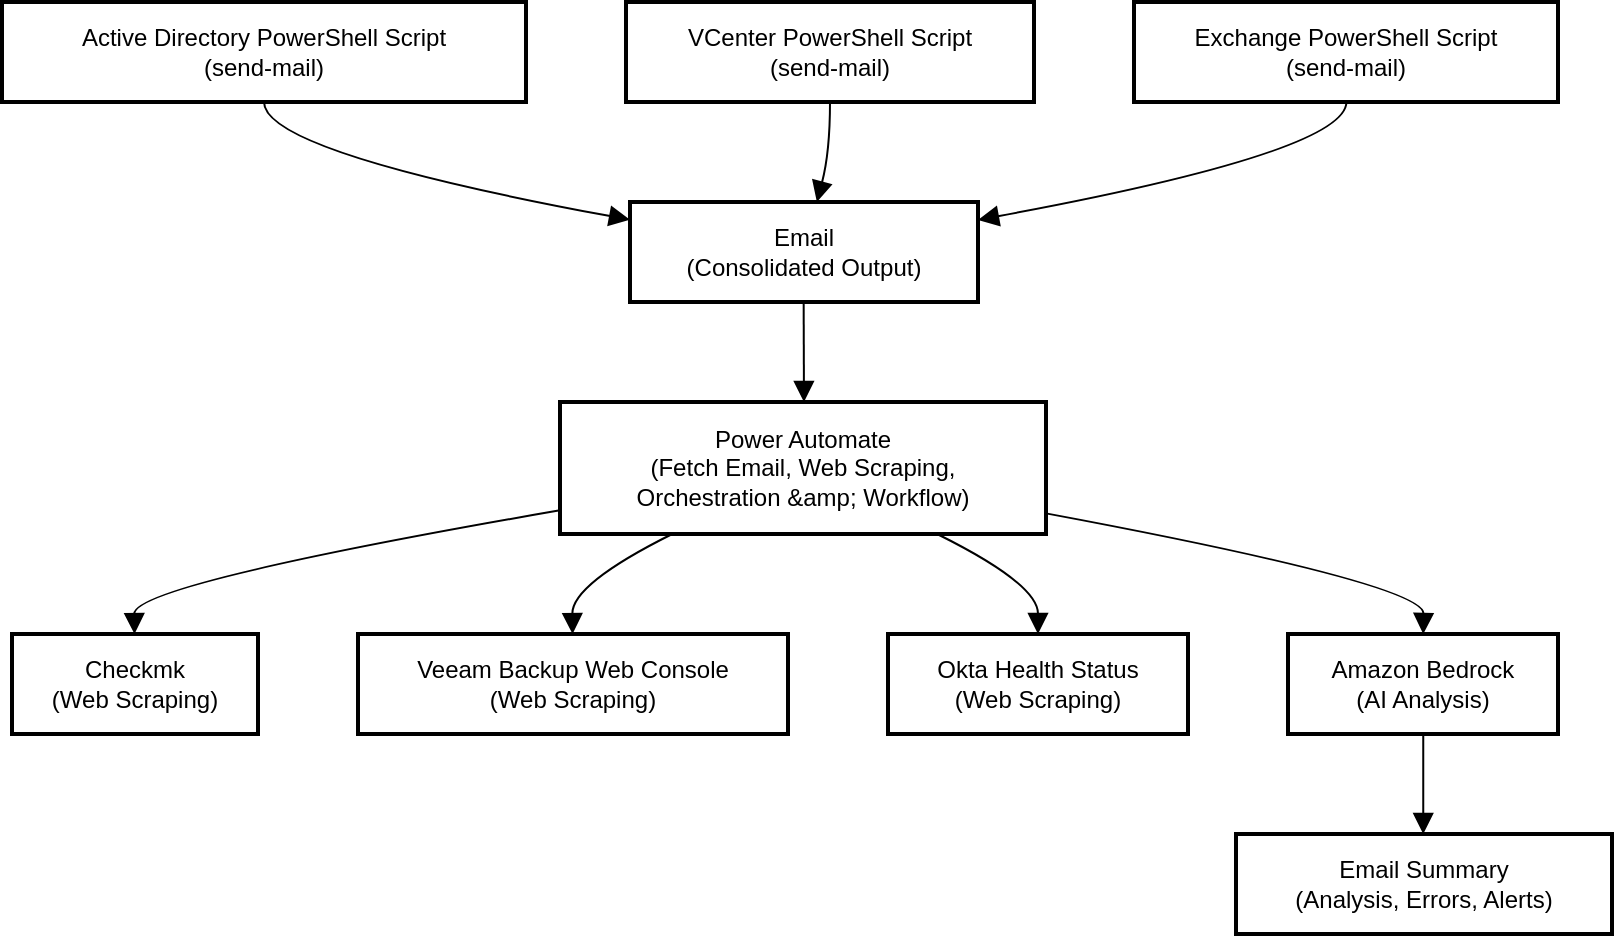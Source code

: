 <mxfile version="24.4.7" type="onedrive">
  <diagram name="Page-1" id="Xnk9cYybsR0FDUsR7Bh-">
    <mxGraphModel grid="0" page="0" gridSize="10" guides="1" tooltips="1" connect="1" arrows="1" fold="1" pageScale="1" pageWidth="850" pageHeight="1100" math="0" shadow="0">
      <root>
        <mxCell id="0" />
        <mxCell id="1" parent="0" />
        <mxCell id="KeajmPphtiBuK7Baijim-1" value="Active Directory PowerShell Script&#xa;(send-mail)" style="whiteSpace=wrap;strokeWidth=2;" vertex="1" parent="1">
          <mxGeometry x="20" y="20" width="262" height="50" as="geometry" />
        </mxCell>
        <mxCell id="KeajmPphtiBuK7Baijim-2" value="Email&#xa;(Consolidated Output)" style="whiteSpace=wrap;strokeWidth=2;" vertex="1" parent="1">
          <mxGeometry x="334" y="120" width="174" height="50" as="geometry" />
        </mxCell>
        <mxCell id="KeajmPphtiBuK7Baijim-3" value="VCenter PowerShell Script&#xa;(send-mail)" style="whiteSpace=wrap;strokeWidth=2;" vertex="1" parent="1">
          <mxGeometry x="332" y="20" width="204" height="50" as="geometry" />
        </mxCell>
        <mxCell id="KeajmPphtiBuK7Baijim-4" value="Exchange PowerShell Script&#xa;(send-mail)" style="whiteSpace=wrap;strokeWidth=2;" vertex="1" parent="1">
          <mxGeometry x="586" y="20" width="212" height="50" as="geometry" />
        </mxCell>
        <mxCell id="KeajmPphtiBuK7Baijim-5" value="Power Automate&#xa;(Fetch Email, Web Scraping,&#xa;Orchestration &amp;amp; Workflow)" style="whiteSpace=wrap;strokeWidth=2;" vertex="1" parent="1">
          <mxGeometry x="299" y="220" width="243" height="66" as="geometry" />
        </mxCell>
        <mxCell id="KeajmPphtiBuK7Baijim-6" value="Checkmk&#xa;(Web Scraping)" style="whiteSpace=wrap;strokeWidth=2;" vertex="1" parent="1">
          <mxGeometry x="25" y="336" width="123" height="50" as="geometry" />
        </mxCell>
        <mxCell id="KeajmPphtiBuK7Baijim-7" value="Veeam Backup Web Console&#xa;(Web Scraping)" style="whiteSpace=wrap;strokeWidth=2;" vertex="1" parent="1">
          <mxGeometry x="198" y="336" width="215" height="50" as="geometry" />
        </mxCell>
        <mxCell id="KeajmPphtiBuK7Baijim-8" value="Okta Health Status&#xa;(Web Scraping)" style="whiteSpace=wrap;strokeWidth=2;" vertex="1" parent="1">
          <mxGeometry x="463" y="336" width="150" height="50" as="geometry" />
        </mxCell>
        <mxCell id="KeajmPphtiBuK7Baijim-9" value="Amazon Bedrock&#xa;(AI Analysis)" style="whiteSpace=wrap;strokeWidth=2;" vertex="1" parent="1">
          <mxGeometry x="663" y="336" width="135" height="50" as="geometry" />
        </mxCell>
        <mxCell id="KeajmPphtiBuK7Baijim-10" value="Email Summary&#xa;(Analysis, Errors, Alerts)" style="whiteSpace=wrap;strokeWidth=2;" vertex="1" parent="1">
          <mxGeometry x="637" y="436" width="188" height="50" as="geometry" />
        </mxCell>
        <mxCell id="KeajmPphtiBuK7Baijim-11" value="" style="curved=1;startArrow=none;endArrow=block;exitX=0.5;exitY=1;entryX=-0.001;entryY=0.177;rounded=0;fontSize=12;startSize=8;endSize=8;" edge="1" parent="1" source="KeajmPphtiBuK7Baijim-1" target="KeajmPphtiBuK7Baijim-2">
          <mxGeometry relative="1" as="geometry">
            <Array as="points">
              <mxPoint x="151" y="95" />
            </Array>
          </mxGeometry>
        </mxCell>
        <mxCell id="KeajmPphtiBuK7Baijim-12" value="" style="curved=1;startArrow=none;endArrow=block;exitX=0.5;exitY=1;entryX=0.537;entryY=0;rounded=0;fontSize=12;startSize=8;endSize=8;" edge="1" parent="1" source="KeajmPphtiBuK7Baijim-3" target="KeajmPphtiBuK7Baijim-2">
          <mxGeometry relative="1" as="geometry">
            <Array as="points">
              <mxPoint x="434" y="95" />
            </Array>
          </mxGeometry>
        </mxCell>
        <mxCell id="KeajmPphtiBuK7Baijim-13" value="" style="curved=1;startArrow=none;endArrow=block;exitX=0.501;exitY=1;entryX=1.0;entryY=0.179;rounded=0;fontSize=12;startSize=8;endSize=8;" edge="1" parent="1" source="KeajmPphtiBuK7Baijim-4" target="KeajmPphtiBuK7Baijim-2">
          <mxGeometry relative="1" as="geometry">
            <Array as="points">
              <mxPoint x="692" y="95" />
            </Array>
          </mxGeometry>
        </mxCell>
        <mxCell id="KeajmPphtiBuK7Baijim-14" value="" style="curved=1;startArrow=none;endArrow=block;exitX=0.499;exitY=1;entryX=0.502;entryY=0;rounded=0;fontSize=12;startSize=8;endSize=8;" edge="1" parent="1" source="KeajmPphtiBuK7Baijim-2" target="KeajmPphtiBuK7Baijim-5">
          <mxGeometry relative="1" as="geometry">
            <Array as="points" />
          </mxGeometry>
        </mxCell>
        <mxCell id="KeajmPphtiBuK7Baijim-15" value="" style="curved=1;startArrow=none;endArrow=block;exitX=0.001;exitY=0.82;entryX=0.498;entryY=0;rounded=0;fontSize=12;startSize=8;endSize=8;" edge="1" parent="1" source="KeajmPphtiBuK7Baijim-5" target="KeajmPphtiBuK7Baijim-6">
          <mxGeometry relative="1" as="geometry">
            <Array as="points">
              <mxPoint x="86" y="311" />
            </Array>
          </mxGeometry>
        </mxCell>
        <mxCell id="KeajmPphtiBuK7Baijim-16" value="" style="curved=1;startArrow=none;endArrow=block;exitX=0.231;exitY=1;entryX=0.499;entryY=0;rounded=0;fontSize=12;startSize=8;endSize=8;" edge="1" parent="1" source="KeajmPphtiBuK7Baijim-5" target="KeajmPphtiBuK7Baijim-7">
          <mxGeometry relative="1" as="geometry">
            <Array as="points">
              <mxPoint x="305" y="311" />
            </Array>
          </mxGeometry>
        </mxCell>
        <mxCell id="KeajmPphtiBuK7Baijim-17" value="" style="curved=1;startArrow=none;endArrow=block;exitX=0.776;exitY=1;entryX=0.5;entryY=0;rounded=0;fontSize=12;startSize=8;endSize=8;" edge="1" parent="1" source="KeajmPphtiBuK7Baijim-5" target="KeajmPphtiBuK7Baijim-8">
          <mxGeometry relative="1" as="geometry">
            <Array as="points">
              <mxPoint x="538" y="311" />
            </Array>
          </mxGeometry>
        </mxCell>
        <mxCell id="KeajmPphtiBuK7Baijim-18" value="" style="curved=1;startArrow=none;endArrow=block;exitX=1.002;exitY=0.845;entryX=0.501;entryY=0;rounded=0;fontSize=12;startSize=8;endSize=8;" edge="1" parent="1" source="KeajmPphtiBuK7Baijim-5" target="KeajmPphtiBuK7Baijim-9">
          <mxGeometry relative="1" as="geometry">
            <Array as="points">
              <mxPoint x="731" y="311" />
            </Array>
          </mxGeometry>
        </mxCell>
        <mxCell id="KeajmPphtiBuK7Baijim-19" value="" style="curved=1;startArrow=none;endArrow=block;exitX=0.501;exitY=1;entryX=0.498;entryY=0;rounded=0;fontSize=12;startSize=8;endSize=8;" edge="1" parent="1" source="KeajmPphtiBuK7Baijim-9" target="KeajmPphtiBuK7Baijim-10">
          <mxGeometry relative="1" as="geometry">
            <Array as="points" />
          </mxGeometry>
        </mxCell>
      </root>
    </mxGraphModel>
  </diagram>
</mxfile>
